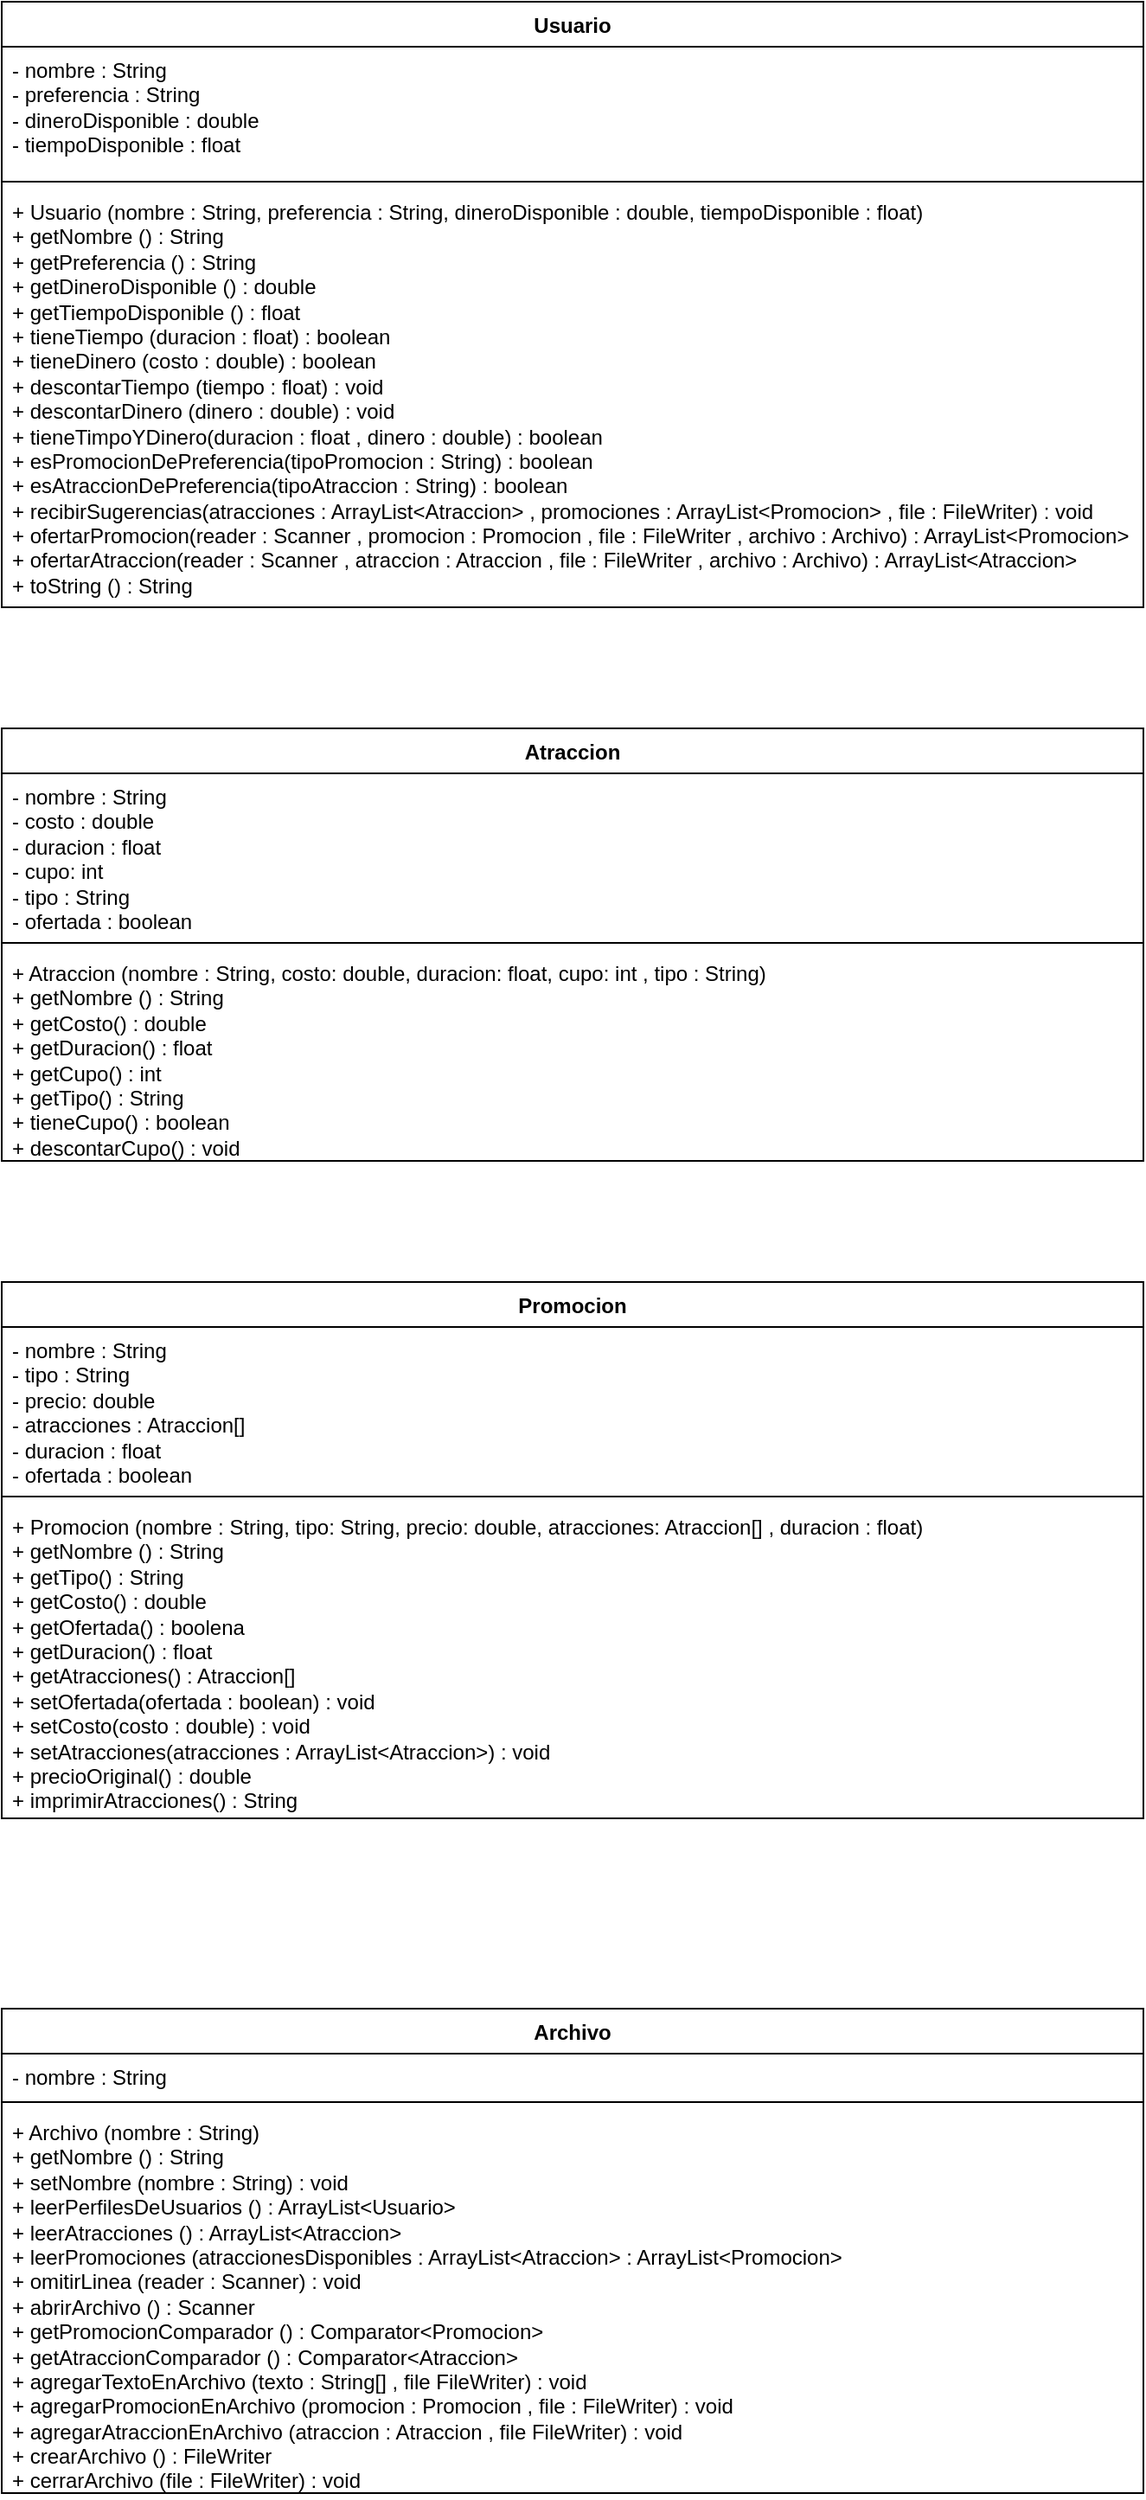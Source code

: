 <mxfile version="21.3.7" type="device">
  <diagram id="C5RBs43oDa-KdzZeNtuy" name="Page-1">
    <mxGraphModel dx="1434" dy="844" grid="1" gridSize="10" guides="1" tooltips="1" connect="1" arrows="1" fold="1" page="1" pageScale="1" pageWidth="827" pageHeight="1169" math="0" shadow="0">
      <root>
        <mxCell id="WIyWlLk6GJQsqaUBKTNV-0" />
        <mxCell id="WIyWlLk6GJQsqaUBKTNV-1" parent="WIyWlLk6GJQsqaUBKTNV-0" />
        <mxCell id="nxIMyX0dU8XtXgx2l4wC-17" value="Usuario" style="swimlane;fontStyle=1;align=center;verticalAlign=top;childLayout=stackLayout;horizontal=1;startSize=26;horizontalStack=0;resizeParent=1;resizeParentMax=0;resizeLast=0;collapsible=1;marginBottom=0;whiteSpace=wrap;html=1;" parent="WIyWlLk6GJQsqaUBKTNV-1" vertex="1">
          <mxGeometry x="110" y="40" width="660" height="350" as="geometry" />
        </mxCell>
        <mxCell id="nxIMyX0dU8XtXgx2l4wC-18" value="- nombre : String&lt;br&gt;- preferencia : String&lt;br&gt;- dineroDisponible : double&lt;br&gt;- tiempoDisponible : float" style="text;strokeColor=none;fillColor=none;align=left;verticalAlign=top;spacingLeft=4;spacingRight=4;overflow=hidden;rotatable=0;points=[[0,0.5],[1,0.5]];portConstraint=eastwest;whiteSpace=wrap;html=1;" parent="nxIMyX0dU8XtXgx2l4wC-17" vertex="1">
          <mxGeometry y="26" width="660" height="74" as="geometry" />
        </mxCell>
        <mxCell id="nxIMyX0dU8XtXgx2l4wC-19" value="" style="line;strokeWidth=1;fillColor=none;align=left;verticalAlign=middle;spacingTop=-1;spacingLeft=3;spacingRight=3;rotatable=0;labelPosition=right;points=[];portConstraint=eastwest;strokeColor=inherit;" parent="nxIMyX0dU8XtXgx2l4wC-17" vertex="1">
          <mxGeometry y="100" width="660" height="8" as="geometry" />
        </mxCell>
        <mxCell id="nxIMyX0dU8XtXgx2l4wC-20" value="+ Usuario (nombre : String, preferencia : String, dineroDisponible : double, tiempoDisponible : float)&lt;br&gt;+ getNombre () : String&lt;br&gt;+ getPreferencia () : String&lt;br&gt;+ getDineroDisponible () : double&lt;br&gt;+ getTiempoDisponible () : float&lt;br&gt;+ tieneTiempo (duracion : float) : boolean&lt;br&gt;+ tieneDinero (costo : double) : boolean&lt;br&gt;+ descontarTiempo (tiempo : float) : void&lt;br&gt;+ descontarDinero (dinero : double) : void&lt;br&gt;+ tieneTimpoYDinero(duracion : float , dinero : double) : boolean&lt;br&gt;+ esPromocionDePreferencia(tipoPromocion : String) : boolean&lt;br&gt;+ esAtraccionDePreferencia(tipoAtraccion : String) : boolean&lt;br&gt;+ recibirSugerencias(atracciones : ArrayList&amp;lt;Atraccion&amp;gt; , promociones : ArrayList&amp;lt;Promocion&amp;gt; , file : FileWriter) : void&lt;br&gt;+ ofertarPromocion(reader : Scanner , promocion : Promocion , file : FileWriter , archivo : Archivo) : ArrayList&amp;lt;Promocion&amp;gt;&lt;br&gt;+ ofertarAtraccion(reader : Scanner , atraccion : Atraccion , file : FileWriter , archivo : Archivo) : ArrayList&amp;lt;Atraccion&amp;gt;&lt;br&gt;+ toString () : String" style="text;strokeColor=none;fillColor=none;align=left;verticalAlign=top;spacingLeft=4;spacingRight=4;overflow=hidden;rotatable=0;points=[[0,0.5],[1,0.5]];portConstraint=eastwest;whiteSpace=wrap;html=1;" parent="nxIMyX0dU8XtXgx2l4wC-17" vertex="1">
          <mxGeometry y="108" width="660" height="242" as="geometry" />
        </mxCell>
        <mxCell id="nxIMyX0dU8XtXgx2l4wC-21" value="Atraccion" style="swimlane;fontStyle=1;align=center;verticalAlign=top;childLayout=stackLayout;horizontal=1;startSize=26;horizontalStack=0;resizeParent=1;resizeParentMax=0;resizeLast=0;collapsible=1;marginBottom=0;whiteSpace=wrap;html=1;" parent="WIyWlLk6GJQsqaUBKTNV-1" vertex="1">
          <mxGeometry x="110" y="460" width="660" height="250" as="geometry" />
        </mxCell>
        <mxCell id="nxIMyX0dU8XtXgx2l4wC-22" value="- nombre : String&lt;br&gt;- costo : double&lt;br&gt;- duracion : float&lt;br&gt;- cupo: int&lt;br&gt;- tipo : String&lt;br&gt;- ofertada : boolean" style="text;strokeColor=none;fillColor=none;align=left;verticalAlign=top;spacingLeft=4;spacingRight=4;overflow=hidden;rotatable=0;points=[[0,0.5],[1,0.5]];portConstraint=eastwest;whiteSpace=wrap;html=1;" parent="nxIMyX0dU8XtXgx2l4wC-21" vertex="1">
          <mxGeometry y="26" width="660" height="94" as="geometry" />
        </mxCell>
        <mxCell id="nxIMyX0dU8XtXgx2l4wC-23" value="" style="line;strokeWidth=1;fillColor=none;align=left;verticalAlign=middle;spacingTop=-1;spacingLeft=3;spacingRight=3;rotatable=0;labelPosition=right;points=[];portConstraint=eastwest;strokeColor=inherit;" parent="nxIMyX0dU8XtXgx2l4wC-21" vertex="1">
          <mxGeometry y="120" width="660" height="8" as="geometry" />
        </mxCell>
        <mxCell id="nxIMyX0dU8XtXgx2l4wC-24" value="+ Atraccion (nombre : String, costo: double, duracion: float, cupo: int , tipo : String)&lt;br&gt;+ getNombre () : String&lt;br&gt;+ getCosto() : double&lt;br&gt;+ getDuracion() : float&lt;br&gt;+ getCupo() : int&lt;br&gt;+ getTipo() : String&lt;br&gt;+ tieneCupo() : boolean&lt;br&gt;+ descontarCupo() : void" style="text;strokeColor=none;fillColor=none;align=left;verticalAlign=top;spacingLeft=4;spacingRight=4;overflow=hidden;rotatable=0;points=[[0,0.5],[1,0.5]];portConstraint=eastwest;whiteSpace=wrap;html=1;" parent="nxIMyX0dU8XtXgx2l4wC-21" vertex="1">
          <mxGeometry y="128" width="660" height="122" as="geometry" />
        </mxCell>
        <mxCell id="nxIMyX0dU8XtXgx2l4wC-25" value="Promocion" style="swimlane;fontStyle=1;align=center;verticalAlign=top;childLayout=stackLayout;horizontal=1;startSize=26;horizontalStack=0;resizeParent=1;resizeParentMax=0;resizeLast=0;collapsible=1;marginBottom=0;whiteSpace=wrap;html=1;" parent="WIyWlLk6GJQsqaUBKTNV-1" vertex="1">
          <mxGeometry x="110" y="780" width="660" height="310" as="geometry" />
        </mxCell>
        <mxCell id="nxIMyX0dU8XtXgx2l4wC-26" value="- nombre : String&lt;br&gt;- tipo : String&lt;br&gt;- precio: double&lt;br&gt;- atracciones : Atraccion[]&lt;br&gt;- duracion : float&lt;br&gt;- ofertada : boolean" style="text;strokeColor=none;fillColor=none;align=left;verticalAlign=top;spacingLeft=4;spacingRight=4;overflow=hidden;rotatable=0;points=[[0,0.5],[1,0.5]];portConstraint=eastwest;whiteSpace=wrap;html=1;" parent="nxIMyX0dU8XtXgx2l4wC-25" vertex="1">
          <mxGeometry y="26" width="660" height="94" as="geometry" />
        </mxCell>
        <mxCell id="nxIMyX0dU8XtXgx2l4wC-27" value="" style="line;strokeWidth=1;fillColor=none;align=left;verticalAlign=middle;spacingTop=-1;spacingLeft=3;spacingRight=3;rotatable=0;labelPosition=right;points=[];portConstraint=eastwest;strokeColor=inherit;" parent="nxIMyX0dU8XtXgx2l4wC-25" vertex="1">
          <mxGeometry y="120" width="660" height="8" as="geometry" />
        </mxCell>
        <mxCell id="nxIMyX0dU8XtXgx2l4wC-28" value="+ Promocion (nombre : String, tipo: String, precio: double, atracciones: Atraccion[] , duracion : float)&lt;br&gt;+ getNombre () : String&lt;br&gt;+ getTipo() : String&lt;br&gt;+ getCosto() : double&lt;br&gt;+ getOfertada() : boolena&lt;br&gt;+ getDuracion() : float&lt;br&gt;+ getAtracciones() : Atraccion[]&lt;br&gt;+ setOfertada(ofertada : boolean) : void&lt;br&gt;+ setCosto(costo : double) : void&lt;br&gt;+ setAtracciones(atracciones : ArrayList&amp;lt;Atraccion&amp;gt;) : void&lt;br&gt;+ precioOriginal() : double&lt;br&gt;+ imprimirAtracciones() : String" style="text;strokeColor=none;fillColor=none;align=left;verticalAlign=top;spacingLeft=4;spacingRight=4;overflow=hidden;rotatable=0;points=[[0,0.5],[1,0.5]];portConstraint=eastwest;whiteSpace=wrap;html=1;" parent="nxIMyX0dU8XtXgx2l4wC-25" vertex="1">
          <mxGeometry y="128" width="660" height="182" as="geometry" />
        </mxCell>
        <mxCell id="8V1CplFsHKvnWU0y8MeQ-1" value="Archivo" style="swimlane;fontStyle=1;align=center;verticalAlign=top;childLayout=stackLayout;horizontal=1;startSize=26;horizontalStack=0;resizeParent=1;resizeParentMax=0;resizeLast=0;collapsible=1;marginBottom=0;whiteSpace=wrap;html=1;" vertex="1" parent="WIyWlLk6GJQsqaUBKTNV-1">
          <mxGeometry x="110" y="1200" width="660" height="280" as="geometry" />
        </mxCell>
        <mxCell id="8V1CplFsHKvnWU0y8MeQ-2" value="- nombre : String" style="text;strokeColor=none;fillColor=none;align=left;verticalAlign=top;spacingLeft=4;spacingRight=4;overflow=hidden;rotatable=0;points=[[0,0.5],[1,0.5]];portConstraint=eastwest;whiteSpace=wrap;html=1;" vertex="1" parent="8V1CplFsHKvnWU0y8MeQ-1">
          <mxGeometry y="26" width="660" height="24" as="geometry" />
        </mxCell>
        <mxCell id="8V1CplFsHKvnWU0y8MeQ-3" value="" style="line;strokeWidth=1;fillColor=none;align=left;verticalAlign=middle;spacingTop=-1;spacingLeft=3;spacingRight=3;rotatable=0;labelPosition=right;points=[];portConstraint=eastwest;strokeColor=inherit;" vertex="1" parent="8V1CplFsHKvnWU0y8MeQ-1">
          <mxGeometry y="50" width="660" height="8" as="geometry" />
        </mxCell>
        <mxCell id="8V1CplFsHKvnWU0y8MeQ-4" value="+ Archivo (nombre : String)&lt;br&gt;+ getNombre () : String&lt;br&gt;+ setNombre (nombre : String) : void&lt;br&gt;+ leerPerfilesDeUsuarios () : ArrayList&amp;lt;Usuario&amp;gt;&lt;br&gt;+ leerAtracciones () : ArrayList&amp;lt;Atraccion&amp;gt;&lt;br&gt;+ leerPromociones (atraccionesDisponibles : ArrayList&amp;lt;Atraccion&amp;gt; : ArrayList&amp;lt;Promocion&amp;gt;&lt;br&gt;+ omitirLinea (reader : Scanner) : void&lt;br&gt;+ abrirArchivo () : Scanner&lt;br&gt;+ getPromocionComparador () : Comparator&amp;lt;Promocion&amp;gt;&lt;br&gt;+ getAtraccionComparador () : Comparator&amp;lt;Atraccion&amp;gt;&lt;br&gt;+ agregarTextoEnArchivo (texto : String[] , file FileWriter) : void&lt;br&gt;+ agregarPromocionEnArchivo (promocion : Promocion , file : FileWriter) : void&lt;br&gt;+ agregarAtraccionEnArchivo (atraccion : Atraccion , file FileWriter) : void&lt;br&gt;+ crearArchivo () : FileWriter&lt;br&gt;+ cerrarArchivo (file : FileWriter) : void" style="text;strokeColor=none;fillColor=none;align=left;verticalAlign=top;spacingLeft=4;spacingRight=4;overflow=hidden;rotatable=0;points=[[0,0.5],[1,0.5]];portConstraint=eastwest;whiteSpace=wrap;html=1;" vertex="1" parent="8V1CplFsHKvnWU0y8MeQ-1">
          <mxGeometry y="58" width="660" height="222" as="geometry" />
        </mxCell>
      </root>
    </mxGraphModel>
  </diagram>
</mxfile>
